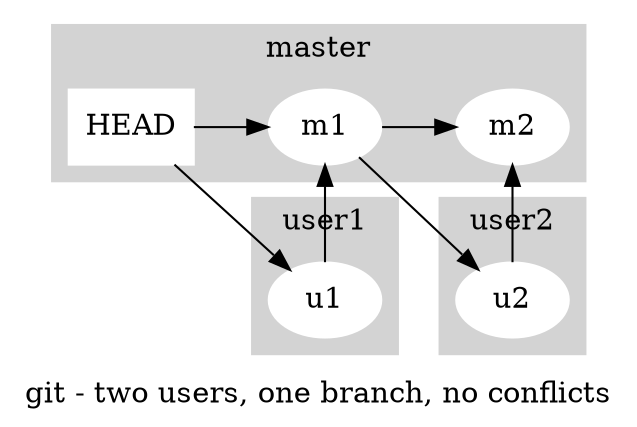 digraph git {
	splines=line
	rankdir=LR
	label="git - two users, one branch, no conflicts"
	node [style=filled,color=white]

	subgraph cluster_master {
		label = "master"
		style=filled
		color=lightgrey

		HEAD -> m1 -> m2
		HEAD [shape=box, style=filled, color=white]
	}
	subgraph cluster_0 {
		label="user1"
		style=filled
		color=lightgrey

		HEAD -> u1
		u1 -> m1
	}
	subgraph cluster_1 {
		label="user2"
		style=filled
		color=lightgrey

		m1 -> u2
		u2 -> m2
	}
}
